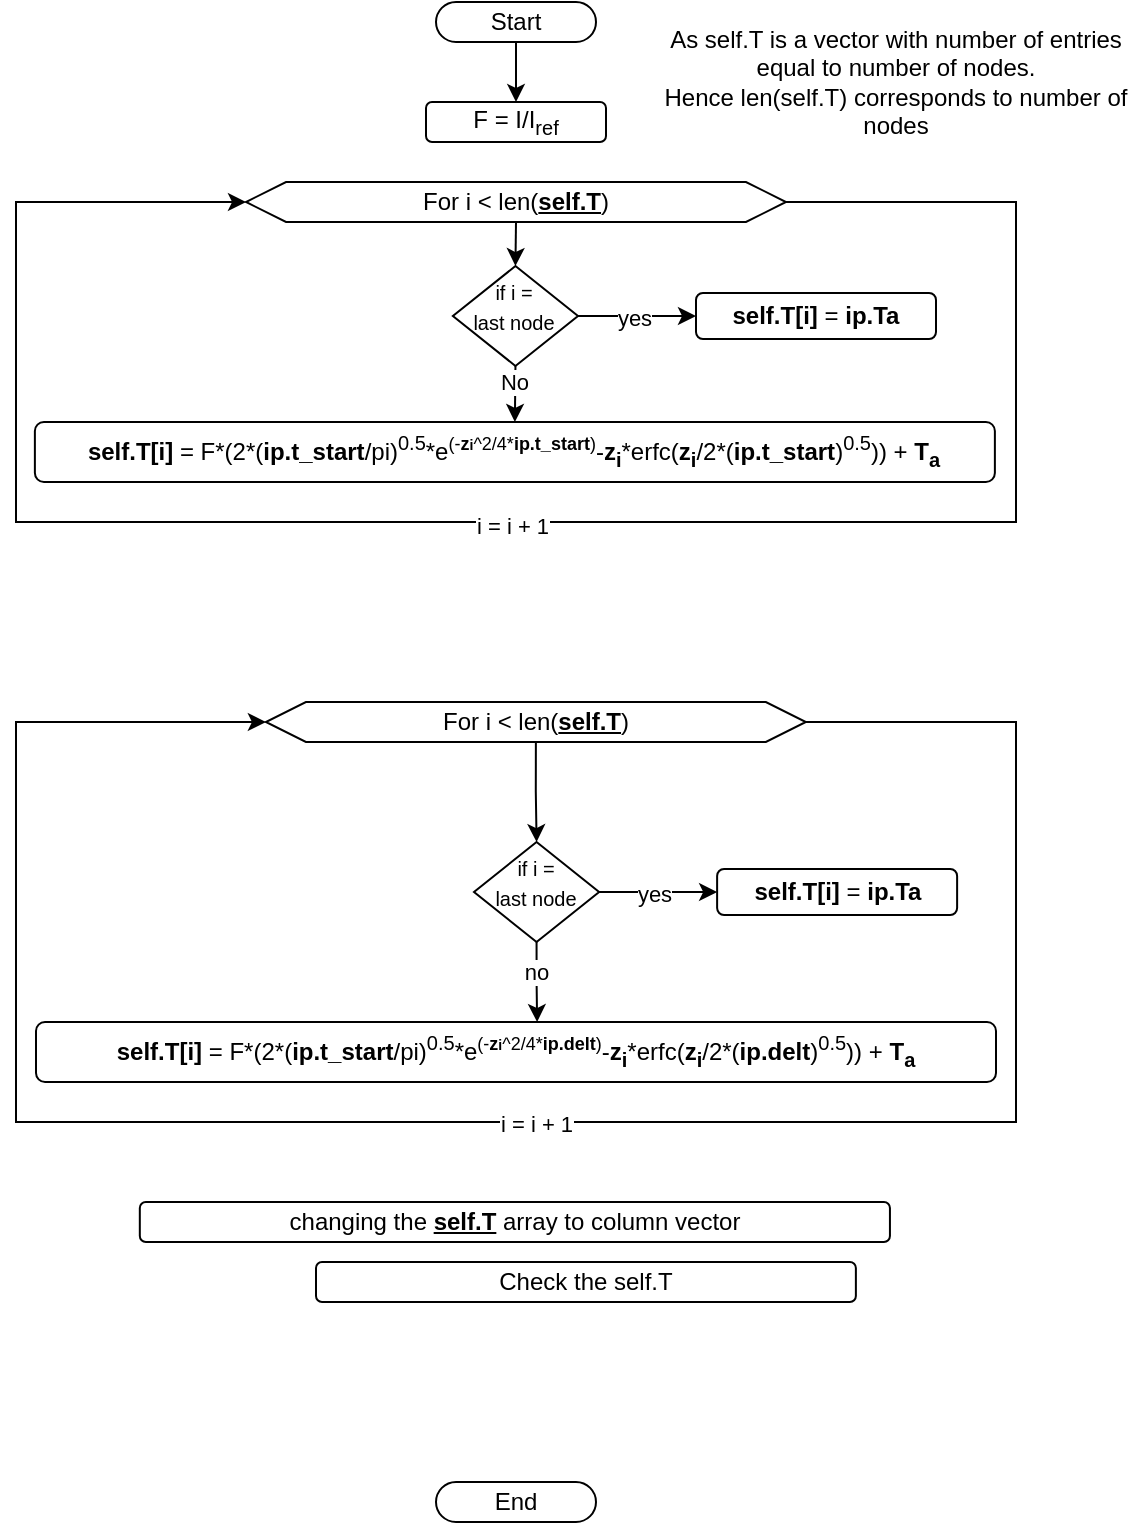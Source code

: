 <mxfile version="21.6.9" type="github">
  <diagram id="C5RBs43oDa-KdzZeNtuy" name="Page-1">
    <mxGraphModel dx="683" dy="377" grid="1" gridSize="10" guides="1" tooltips="1" connect="1" arrows="1" fold="1" page="1" pageScale="1" pageWidth="827" pageHeight="1169" math="0" shadow="0">
      <root>
        <mxCell id="WIyWlLk6GJQsqaUBKTNV-0" />
        <mxCell id="WIyWlLk6GJQsqaUBKTNV-1" parent="WIyWlLk6GJQsqaUBKTNV-0" />
        <mxCell id="KUYVFX4BnLb6LtAk-J63-4" style="edgeStyle=orthogonalEdgeStyle;rounded=0;orthogonalLoop=1;jettySize=auto;html=1;exitX=0.5;exitY=1;exitDx=0;exitDy=0;entryX=0.5;entryY=0;entryDx=0;entryDy=0;" edge="1" parent="WIyWlLk6GJQsqaUBKTNV-1" source="KUYVFX4BnLb6LtAk-J63-0" target="KUYVFX4BnLb6LtAk-J63-3">
          <mxGeometry relative="1" as="geometry" />
        </mxCell>
        <mxCell id="KUYVFX4BnLb6LtAk-J63-0" value="Start" style="rounded=1;whiteSpace=wrap;html=1;arcSize=50;" vertex="1" parent="WIyWlLk6GJQsqaUBKTNV-1">
          <mxGeometry x="360" y="40" width="80" height="20" as="geometry" />
        </mxCell>
        <mxCell id="KUYVFX4BnLb6LtAk-J63-1" value="End" style="rounded=1;whiteSpace=wrap;html=1;arcSize=50;" vertex="1" parent="WIyWlLk6GJQsqaUBKTNV-1">
          <mxGeometry x="360" y="780" width="80" height="20" as="geometry" />
        </mxCell>
        <mxCell id="KUYVFX4BnLb6LtAk-J63-3" value="F = I/I&lt;sub&gt;ref&lt;/sub&gt;" style="rounded=1;whiteSpace=wrap;html=1;" vertex="1" parent="WIyWlLk6GJQsqaUBKTNV-1">
          <mxGeometry x="355" y="90" width="90" height="20" as="geometry" />
        </mxCell>
        <mxCell id="KUYVFX4BnLb6LtAk-J63-17" style="edgeStyle=orthogonalEdgeStyle;rounded=0;orthogonalLoop=1;jettySize=auto;html=1;exitX=0.5;exitY=1;exitDx=0;exitDy=0;entryX=0.5;entryY=0;entryDx=0;entryDy=0;" edge="1" parent="WIyWlLk6GJQsqaUBKTNV-1" source="KUYVFX4BnLb6LtAk-J63-6" target="KUYVFX4BnLb6LtAk-J63-15">
          <mxGeometry relative="1" as="geometry" />
        </mxCell>
        <mxCell id="KUYVFX4BnLb6LtAk-J63-6" value="For i &amp;lt; len(&lt;u style=&quot;font-weight: bold;&quot;&gt;self.T&lt;/u&gt;)" style="shape=hexagon;perimeter=hexagonPerimeter2;whiteSpace=wrap;html=1;fixedSize=1;" vertex="1" parent="WIyWlLk6GJQsqaUBKTNV-1">
          <mxGeometry x="265" y="130" width="270" height="20" as="geometry" />
        </mxCell>
        <mxCell id="KUYVFX4BnLb6LtAk-J63-7" value="As self.T is a vector with number of entries equal to number of nodes.&lt;br&gt;Hence len(self.T) corresponds to number of nodes" style="text;html=1;strokeColor=none;fillColor=none;align=center;verticalAlign=middle;whiteSpace=wrap;rounded=0;" vertex="1" parent="WIyWlLk6GJQsqaUBKTNV-1">
          <mxGeometry x="470" y="50" width="240" height="60" as="geometry" />
        </mxCell>
        <mxCell id="KUYVFX4BnLb6LtAk-J63-8" value="&lt;b&gt;self.T[i]&lt;/b&gt; = F*(2*(&lt;b&gt;ip.t_start&lt;/b&gt;/pi)&lt;sup&gt;0.5&lt;/sup&gt;*e&lt;sup style=&quot;&quot;&gt;&lt;span style=&quot;font-size: 9px;&quot;&gt;(-&lt;b&gt;z&lt;/b&gt;&lt;/span&gt;&lt;font style=&quot;font-size: 7px;&quot;&gt;&lt;b&gt;i&lt;/b&gt;&lt;/font&gt;&lt;span style=&quot;font-size: 9px;&quot;&gt;^2/4*&lt;b&gt;ip.t_start&lt;/b&gt;)&lt;/span&gt;&lt;/sup&gt;-&lt;b&gt;z&lt;sub&gt;i&lt;/sub&gt;&lt;/b&gt;*erfc(&lt;b&gt;z&lt;sub&gt;i&lt;/sub&gt;&lt;/b&gt;/2*(&lt;b&gt;ip.t_start&lt;/b&gt;)&lt;sup&gt;0.5&lt;/sup&gt;)) + &lt;b&gt;T&lt;sub&gt;a&lt;/sub&gt;&lt;/b&gt;" style="rounded=1;whiteSpace=wrap;html=1;" vertex="1" parent="WIyWlLk6GJQsqaUBKTNV-1">
          <mxGeometry x="159.44" y="250" width="480" height="30" as="geometry" />
        </mxCell>
        <mxCell id="KUYVFX4BnLb6LtAk-J63-9" value="&lt;b&gt;self.T[i]&lt;/b&gt; = F*(2*(&lt;b&gt;ip.t_start&lt;/b&gt;/pi)&lt;sup&gt;0.5&lt;/sup&gt;*e&lt;sup style=&quot;&quot;&gt;&lt;span style=&quot;font-size: 9px;&quot;&gt;(-&lt;b&gt;z&lt;/b&gt;&lt;/span&gt;&lt;font style=&quot;font-size: 7px;&quot;&gt;&lt;b&gt;i&lt;/b&gt;&lt;/font&gt;&lt;span style=&quot;font-size: 9px;&quot;&gt;^2/4*&lt;b&gt;ip.delt&lt;/b&gt;)&lt;/span&gt;&lt;/sup&gt;-&lt;b&gt;z&lt;sub&gt;i&lt;/sub&gt;&lt;/b&gt;*erfc(&lt;b&gt;z&lt;sub&gt;i&lt;/sub&gt;&lt;/b&gt;/2*(&lt;b&gt;ip.delt&lt;/b&gt;)&lt;sup&gt;0.5&lt;/sup&gt;)) + &lt;b&gt;T&lt;sub&gt;a&lt;/sub&gt;&lt;/b&gt;" style="rounded=1;whiteSpace=wrap;html=1;" vertex="1" parent="WIyWlLk6GJQsqaUBKTNV-1">
          <mxGeometry x="160" y="550" width="480" height="30" as="geometry" />
        </mxCell>
        <mxCell id="KUYVFX4BnLb6LtAk-J63-10" style="edgeStyle=orthogonalEdgeStyle;rounded=0;orthogonalLoop=1;jettySize=auto;html=1;exitX=1;exitY=0.5;exitDx=0;exitDy=0;entryX=0;entryY=0.5;entryDx=0;entryDy=0;" edge="1" parent="WIyWlLk6GJQsqaUBKTNV-1" source="KUYVFX4BnLb6LtAk-J63-6" target="KUYVFX4BnLb6LtAk-J63-6">
          <mxGeometry relative="1" as="geometry">
            <Array as="points">
              <mxPoint x="650" y="140" />
              <mxPoint x="650" y="300" />
              <mxPoint x="150" y="300" />
              <mxPoint x="150" y="140" />
            </Array>
          </mxGeometry>
        </mxCell>
        <mxCell id="KUYVFX4BnLb6LtAk-J63-11" value="i = i + 1" style="edgeLabel;html=1;align=center;verticalAlign=middle;resizable=0;points=[];" vertex="1" connectable="0" parent="KUYVFX4BnLb6LtAk-J63-10">
          <mxGeometry x="0.041" y="2" relative="1" as="geometry">
            <mxPoint x="19" as="offset" />
          </mxGeometry>
        </mxCell>
        <mxCell id="KUYVFX4BnLb6LtAk-J63-13" style="edgeStyle=orthogonalEdgeStyle;rounded=0;orthogonalLoop=1;jettySize=auto;html=1;exitX=1;exitY=0.5;exitDx=0;exitDy=0;entryX=0;entryY=0.5;entryDx=0;entryDy=0;" edge="1" parent="WIyWlLk6GJQsqaUBKTNV-1" source="KUYVFX4BnLb6LtAk-J63-12" target="KUYVFX4BnLb6LtAk-J63-12">
          <mxGeometry relative="1" as="geometry">
            <mxPoint x="269.94" y="399.857" as="targetPoint" />
            <Array as="points">
              <mxPoint x="650" y="400" />
              <mxPoint x="650" y="600" />
              <mxPoint x="150" y="600" />
              <mxPoint x="150" y="400" />
            </Array>
          </mxGeometry>
        </mxCell>
        <mxCell id="KUYVFX4BnLb6LtAk-J63-14" value="i = i + 1" style="edgeLabel;html=1;align=center;verticalAlign=middle;resizable=0;points=[];" vertex="1" connectable="0" parent="KUYVFX4BnLb6LtAk-J63-13">
          <mxGeometry x="0.004" y="1" relative="1" as="geometry">
            <mxPoint x="22" as="offset" />
          </mxGeometry>
        </mxCell>
        <mxCell id="KUYVFX4BnLb6LtAk-J63-31" style="edgeStyle=orthogonalEdgeStyle;rounded=0;orthogonalLoop=1;jettySize=auto;html=1;exitX=0.5;exitY=1;exitDx=0;exitDy=0;" edge="1" parent="WIyWlLk6GJQsqaUBKTNV-1" source="KUYVFX4BnLb6LtAk-J63-12" target="KUYVFX4BnLb6LtAk-J63-28">
          <mxGeometry relative="1" as="geometry" />
        </mxCell>
        <mxCell id="KUYVFX4BnLb6LtAk-J63-12" value="For i &amp;lt; len(&lt;u style=&quot;font-weight: bold;&quot;&gt;self.T&lt;/u&gt;)" style="shape=hexagon;perimeter=hexagonPerimeter2;whiteSpace=wrap;html=1;fixedSize=1;" vertex="1" parent="WIyWlLk6GJQsqaUBKTNV-1">
          <mxGeometry x="274.94" y="390" width="270" height="20" as="geometry" />
        </mxCell>
        <mxCell id="KUYVFX4BnLb6LtAk-J63-18" style="edgeStyle=orthogonalEdgeStyle;rounded=0;orthogonalLoop=1;jettySize=auto;html=1;exitX=0.5;exitY=1;exitDx=0;exitDy=0;entryX=0.5;entryY=0;entryDx=0;entryDy=0;" edge="1" parent="WIyWlLk6GJQsqaUBKTNV-1" source="KUYVFX4BnLb6LtAk-J63-15" target="KUYVFX4BnLb6LtAk-J63-8">
          <mxGeometry relative="1" as="geometry" />
        </mxCell>
        <mxCell id="KUYVFX4BnLb6LtAk-J63-19" value="No" style="edgeLabel;html=1;align=center;verticalAlign=middle;resizable=0;points=[];" vertex="1" connectable="0" parent="KUYVFX4BnLb6LtAk-J63-18">
          <mxGeometry x="-0.438" y="-1" relative="1" as="geometry">
            <mxPoint as="offset" />
          </mxGeometry>
        </mxCell>
        <mxCell id="KUYVFX4BnLb6LtAk-J63-23" value="" style="edgeStyle=orthogonalEdgeStyle;rounded=0;orthogonalLoop=1;jettySize=auto;html=1;" edge="1" parent="WIyWlLk6GJQsqaUBKTNV-1" source="KUYVFX4BnLb6LtAk-J63-15">
          <mxGeometry relative="1" as="geometry">
            <mxPoint x="490" y="197" as="targetPoint" />
          </mxGeometry>
        </mxCell>
        <mxCell id="KUYVFX4BnLb6LtAk-J63-25" value="yes" style="edgeLabel;html=1;align=center;verticalAlign=middle;resizable=0;points=[];" vertex="1" connectable="0" parent="KUYVFX4BnLb6LtAk-J63-23">
          <mxGeometry x="-0.079" y="-1" relative="1" as="geometry">
            <mxPoint as="offset" />
          </mxGeometry>
        </mxCell>
        <mxCell id="KUYVFX4BnLb6LtAk-J63-15" value="" style="rhombus;whiteSpace=wrap;html=1;" vertex="1" parent="WIyWlLk6GJQsqaUBKTNV-1">
          <mxGeometry x="368.44" y="172" width="62.56" height="50" as="geometry" />
        </mxCell>
        <mxCell id="KUYVFX4BnLb6LtAk-J63-16" value="&lt;font style=&quot;font-size: 10px;&quot;&gt;if i = &lt;br&gt;last node&lt;/font&gt;" style="text;html=1;strokeColor=none;fillColor=none;align=center;verticalAlign=middle;whiteSpace=wrap;rounded=0;" vertex="1" parent="WIyWlLk6GJQsqaUBKTNV-1">
          <mxGeometry x="369.44" y="177" width="60" height="30" as="geometry" />
        </mxCell>
        <mxCell id="KUYVFX4BnLb6LtAk-J63-24" value="&lt;b&gt;self.T[i]&lt;/b&gt; = &lt;b&gt;ip.Ta&lt;/b&gt;" style="rounded=1;whiteSpace=wrap;html=1;" vertex="1" parent="WIyWlLk6GJQsqaUBKTNV-1">
          <mxGeometry x="490.0" y="185.5" width="120" height="23" as="geometry" />
        </mxCell>
        <mxCell id="KUYVFX4BnLb6LtAk-J63-26" value="" style="edgeStyle=orthogonalEdgeStyle;rounded=0;orthogonalLoop=1;jettySize=auto;html=1;" edge="1" parent="WIyWlLk6GJQsqaUBKTNV-1" source="KUYVFX4BnLb6LtAk-J63-28">
          <mxGeometry relative="1" as="geometry">
            <mxPoint x="500.56" y="485" as="targetPoint" />
          </mxGeometry>
        </mxCell>
        <mxCell id="KUYVFX4BnLb6LtAk-J63-27" value="yes" style="edgeLabel;html=1;align=center;verticalAlign=middle;resizable=0;points=[];" vertex="1" connectable="0" parent="KUYVFX4BnLb6LtAk-J63-26">
          <mxGeometry x="-0.079" y="-1" relative="1" as="geometry">
            <mxPoint as="offset" />
          </mxGeometry>
        </mxCell>
        <mxCell id="KUYVFX4BnLb6LtAk-J63-32" style="edgeStyle=orthogonalEdgeStyle;rounded=0;orthogonalLoop=1;jettySize=auto;html=1;exitX=0.5;exitY=1;exitDx=0;exitDy=0;entryX=0.522;entryY=0;entryDx=0;entryDy=0;entryPerimeter=0;" edge="1" parent="WIyWlLk6GJQsqaUBKTNV-1" source="KUYVFX4BnLb6LtAk-J63-28" target="KUYVFX4BnLb6LtAk-J63-9">
          <mxGeometry relative="1" as="geometry" />
        </mxCell>
        <mxCell id="KUYVFX4BnLb6LtAk-J63-33" value="no" style="edgeLabel;html=1;align=center;verticalAlign=middle;resizable=0;points=[];" vertex="1" connectable="0" parent="KUYVFX4BnLb6LtAk-J63-32">
          <mxGeometry x="-0.289" y="-1" relative="1" as="geometry">
            <mxPoint as="offset" />
          </mxGeometry>
        </mxCell>
        <mxCell id="KUYVFX4BnLb6LtAk-J63-28" value="" style="rhombus;whiteSpace=wrap;html=1;" vertex="1" parent="WIyWlLk6GJQsqaUBKTNV-1">
          <mxGeometry x="379" y="460" width="62.56" height="50" as="geometry" />
        </mxCell>
        <mxCell id="KUYVFX4BnLb6LtAk-J63-29" value="&lt;font style=&quot;font-size: 10px;&quot;&gt;if i = &lt;br&gt;last node&lt;/font&gt;" style="text;html=1;strokeColor=none;fillColor=none;align=center;verticalAlign=middle;whiteSpace=wrap;rounded=0;" vertex="1" parent="WIyWlLk6GJQsqaUBKTNV-1">
          <mxGeometry x="380" y="465" width="60" height="30" as="geometry" />
        </mxCell>
        <mxCell id="KUYVFX4BnLb6LtAk-J63-30" value="&lt;b&gt;self.T[i]&lt;/b&gt; = &lt;b&gt;ip.Ta&lt;/b&gt;" style="rounded=1;whiteSpace=wrap;html=1;" vertex="1" parent="WIyWlLk6GJQsqaUBKTNV-1">
          <mxGeometry x="500.56" y="473.5" width="120" height="23" as="geometry" />
        </mxCell>
        <mxCell id="KUYVFX4BnLb6LtAk-J63-34" value="changing the &lt;b&gt;&lt;u&gt;self.T&lt;/u&gt;&lt;/b&gt; array to column vector" style="rounded=1;whiteSpace=wrap;html=1;" vertex="1" parent="WIyWlLk6GJQsqaUBKTNV-1">
          <mxGeometry x="211.91" y="640" width="375.06" height="20" as="geometry" />
        </mxCell>
        <mxCell id="KUYVFX4BnLb6LtAk-J63-35" value="Check the self.T" style="rounded=1;whiteSpace=wrap;html=1;" vertex="1" parent="WIyWlLk6GJQsqaUBKTNV-1">
          <mxGeometry x="300" y="670" width="269.94" height="20" as="geometry" />
        </mxCell>
      </root>
    </mxGraphModel>
  </diagram>
</mxfile>
